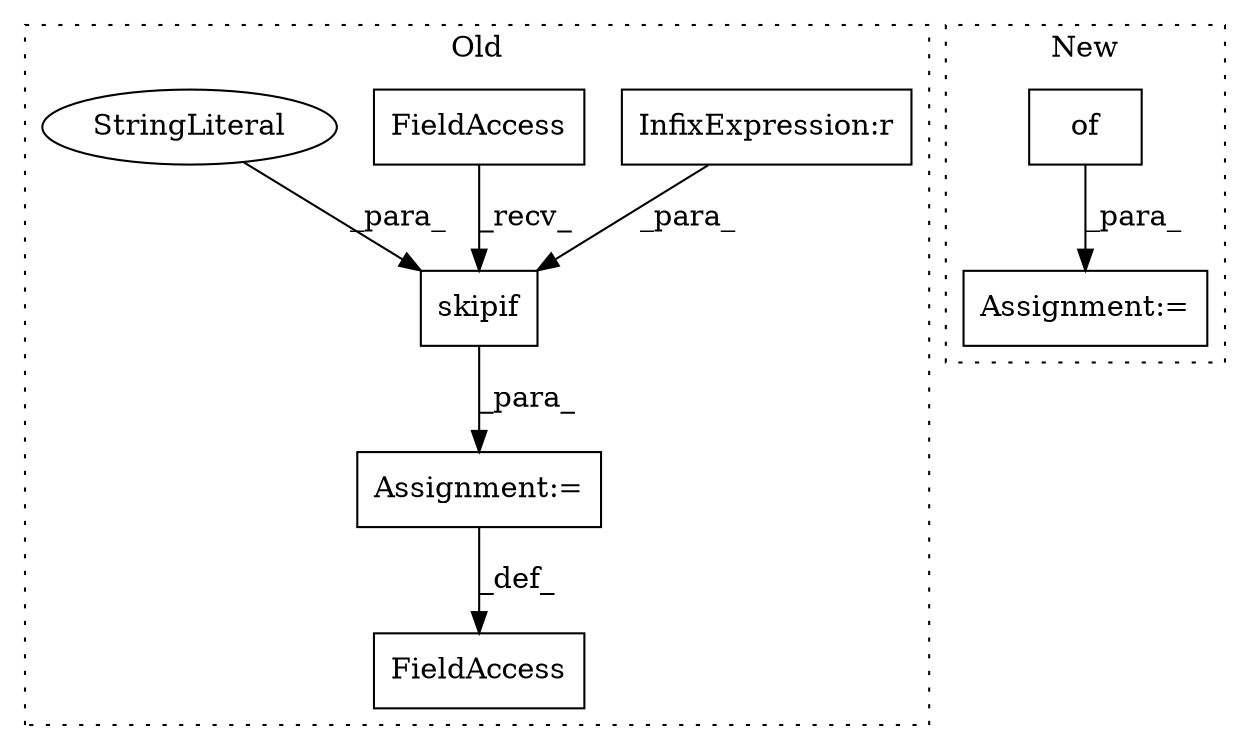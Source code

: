 digraph G {
subgraph cluster0 {
1 [label="skipif" a="32" s="2801,2922" l="7,1" shape="box"];
3 [label="InfixExpression:r" a="27" s="2827" l="4" shape="box"];
4 [label="FieldAccess" a="22" s="2777" l="11" shape="box"];
5 [label="FieldAccess" a="22" s="2789" l="11" shape="box"];
6 [label="StringLiteral" a="45" s="2837" l="85" shape="ellipse"];
7 [label="Assignment:=" a="7" s="2788" l="1" shape="box"];
label = "Old";
style="dotted";
}
subgraph cluster1 {
2 [label="of" a="32" s="2046,2249" l="3,1" shape="box"];
8 [label="Assignment:=" a="7" s="2041" l="1" shape="box"];
label = "New";
style="dotted";
}
1 -> 7 [label="_para_"];
2 -> 8 [label="_para_"];
3 -> 1 [label="_para_"];
5 -> 1 [label="_recv_"];
6 -> 1 [label="_para_"];
7 -> 4 [label="_def_"];
}